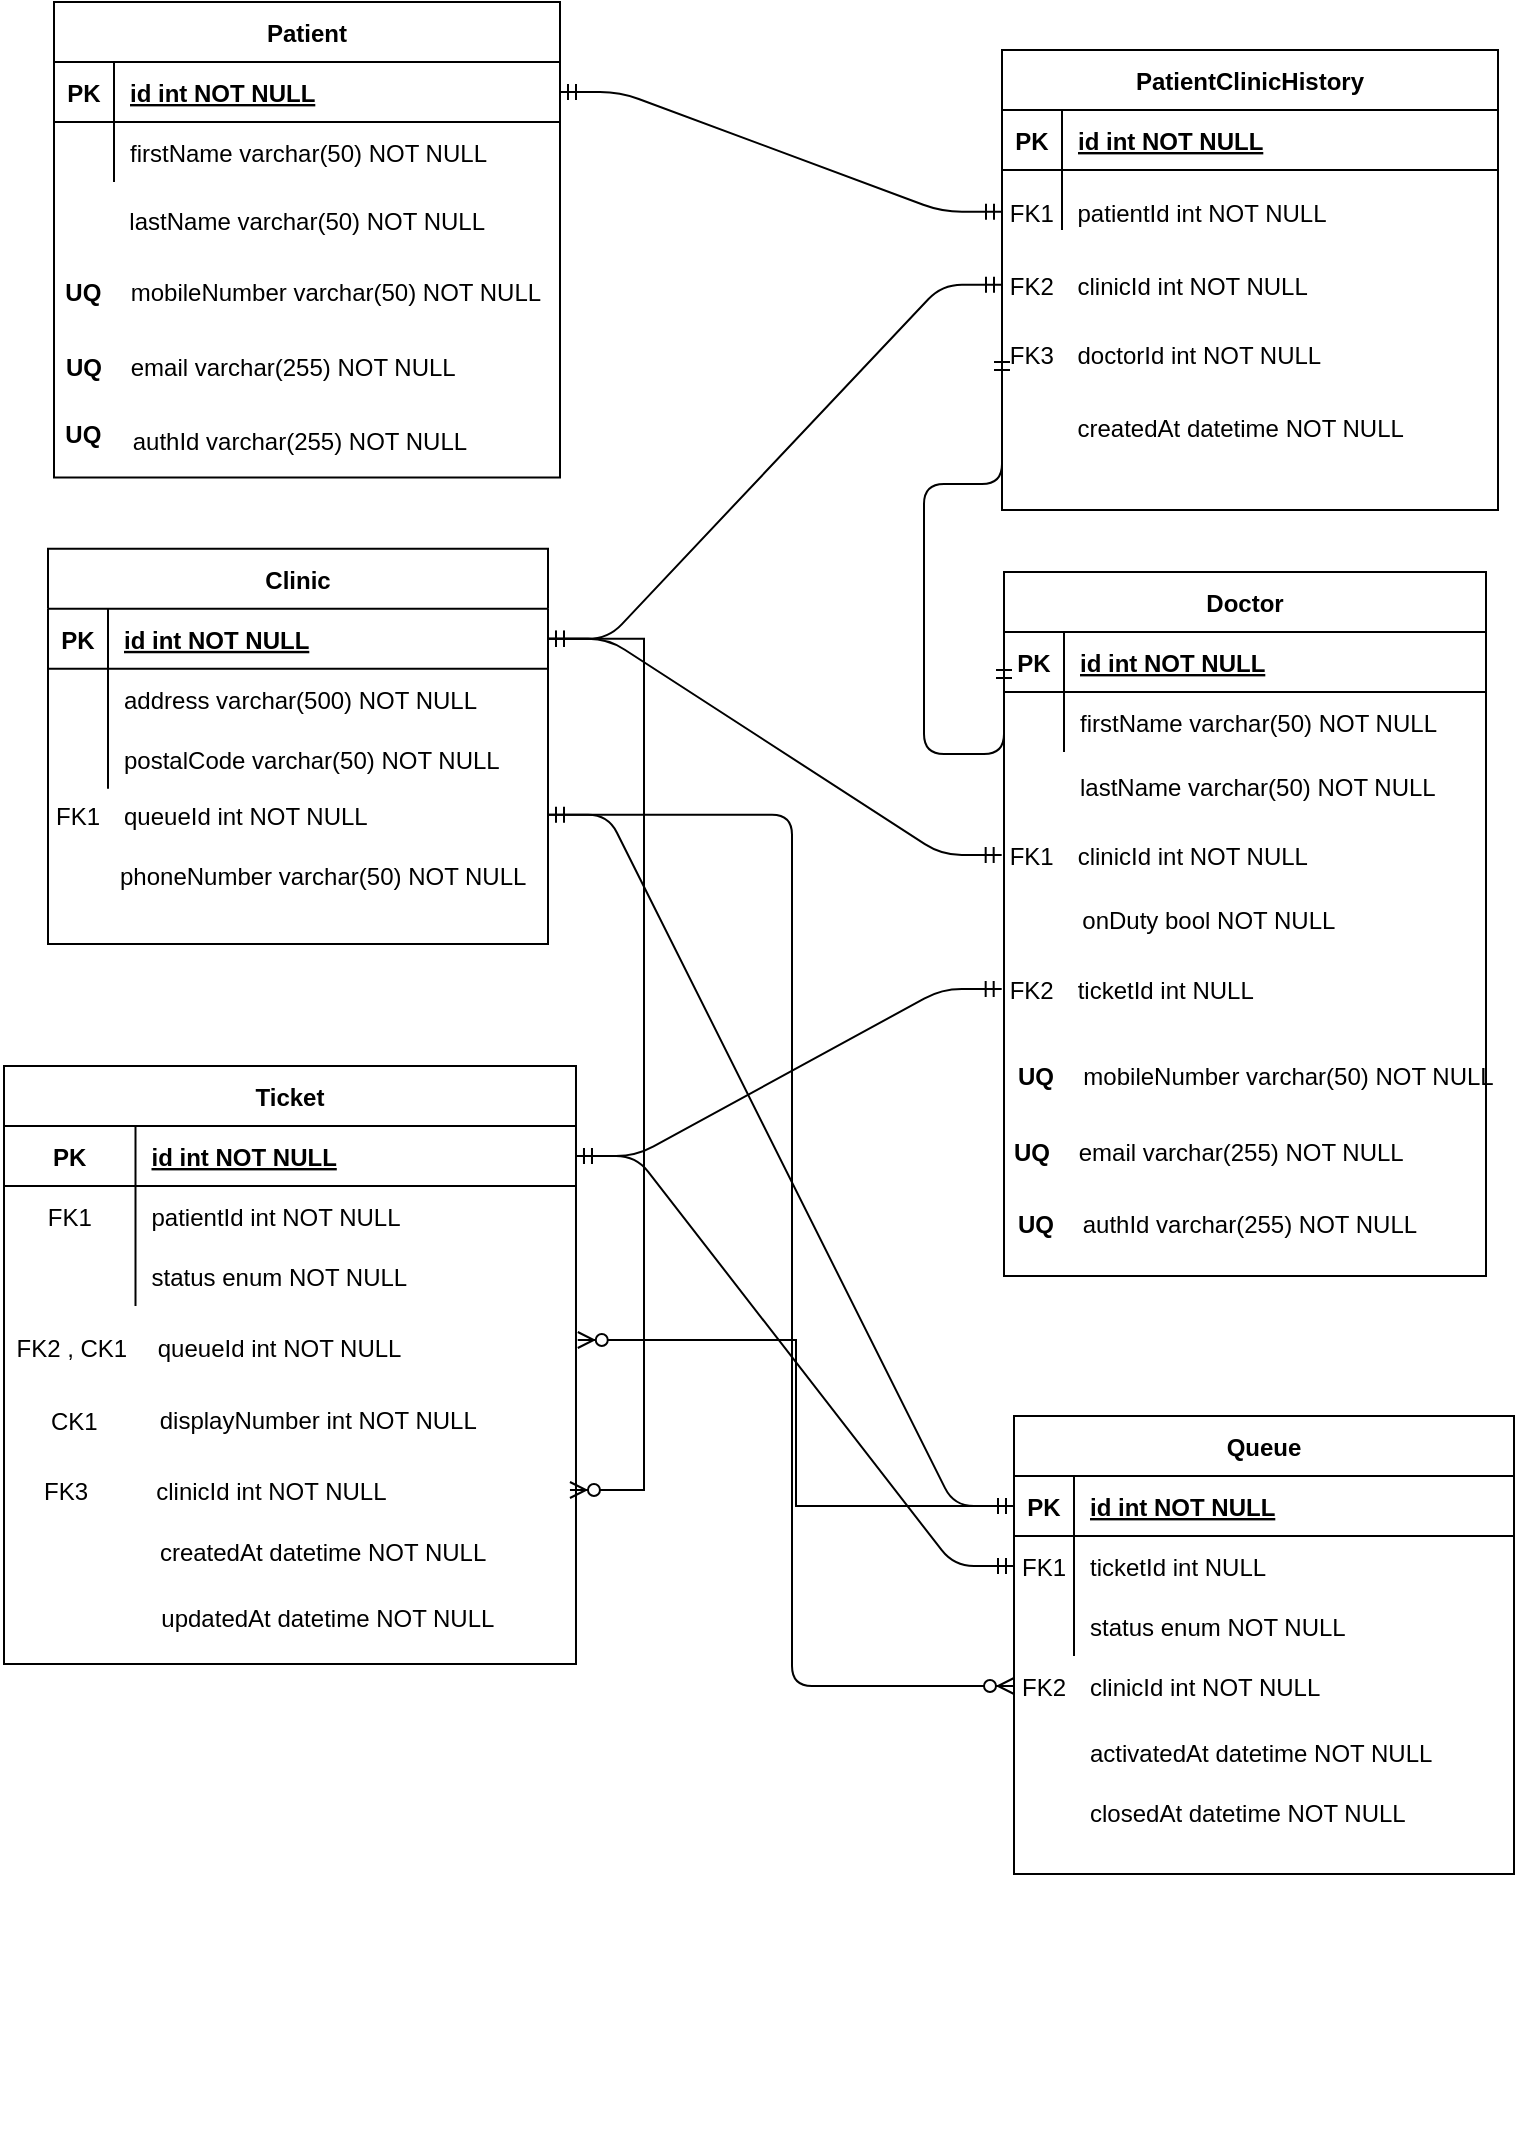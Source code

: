 <mxfile version="14.5.7" type="device"><diagram id="R2lEEEUBdFMjLlhIrx00" name="Page-1"><mxGraphModel dx="1426" dy="746" grid="0" gridSize="10" guides="1" tooltips="1" connect="1" arrows="1" fold="1" page="1" pageScale="1" pageWidth="827" pageHeight="1169" background="none" math="0" shadow="0" extFonts="Permanent Marker^https://fonts.googleapis.com/css?family=Permanent+Marker"><root><mxCell id="0"/><mxCell id="1" parent="0"/><mxCell id="0xc66y111CtI0lc8dVSm-41" value="" style="group" parent="1" vertex="1" connectable="0"><mxGeometry x="515" y="333" width="255.0" height="352" as="geometry"/></mxCell><mxCell id="C-vyLk0tnHw3VtMMgP7b-13" value="Doctor" style="shape=table;startSize=30;container=1;collapsible=1;childLayout=tableLayout;fixedRows=1;rowLines=0;fontStyle=1;align=center;resizeLast=1;" parent="0xc66y111CtI0lc8dVSm-41" vertex="1"><mxGeometry width="241" height="352" as="geometry"/></mxCell><mxCell id="C-vyLk0tnHw3VtMMgP7b-14" value="" style="shape=partialRectangle;collapsible=0;dropTarget=0;pointerEvents=0;fillColor=none;points=[[0,0.5],[1,0.5]];portConstraint=eastwest;top=0;left=0;right=0;bottom=1;" parent="C-vyLk0tnHw3VtMMgP7b-13" vertex="1"><mxGeometry y="30" width="241" height="30" as="geometry"/></mxCell><mxCell id="C-vyLk0tnHw3VtMMgP7b-15" value="PK" style="shape=partialRectangle;overflow=hidden;connectable=0;fillColor=none;top=0;left=0;bottom=0;right=0;fontStyle=1;" parent="C-vyLk0tnHw3VtMMgP7b-14" vertex="1"><mxGeometry width="30" height="30" as="geometry"/></mxCell><mxCell id="C-vyLk0tnHw3VtMMgP7b-16" value="id int NOT NULL " style="shape=partialRectangle;overflow=hidden;connectable=0;fillColor=none;top=0;left=0;bottom=0;right=0;align=left;spacingLeft=6;fontStyle=5;" parent="C-vyLk0tnHw3VtMMgP7b-14" vertex="1"><mxGeometry x="30" width="211" height="30" as="geometry"/></mxCell><mxCell id="C-vyLk0tnHw3VtMMgP7b-17" value="" style="shape=partialRectangle;collapsible=0;dropTarget=0;pointerEvents=0;fillColor=none;points=[[0,0.5],[1,0.5]];portConstraint=eastwest;top=0;left=0;right=0;bottom=0;" parent="C-vyLk0tnHw3VtMMgP7b-13" vertex="1"><mxGeometry y="60" width="241" height="30" as="geometry"/></mxCell><mxCell id="C-vyLk0tnHw3VtMMgP7b-18" value="" style="shape=partialRectangle;overflow=hidden;connectable=0;fillColor=none;top=0;left=0;bottom=0;right=0;" parent="C-vyLk0tnHw3VtMMgP7b-17" vertex="1"><mxGeometry width="30" height="30" as="geometry"/></mxCell><mxCell id="C-vyLk0tnHw3VtMMgP7b-19" value="firstName varchar(50) NOT NULL" style="shape=partialRectangle;overflow=hidden;connectable=0;fillColor=none;top=0;left=0;bottom=0;right=0;align=left;spacingLeft=6;" parent="C-vyLk0tnHw3VtMMgP7b-17" vertex="1"><mxGeometry x="30" width="211" height="30" as="geometry"/></mxCell><mxCell id="0xc66y111CtI0lc8dVSm-70" value="" style="shape=partialRectangle;collapsible=0;dropTarget=0;pointerEvents=0;fillColor=none;points=[[0,0.5],[1,0.5]];portConstraint=eastwest;top=0;left=0;right=0;bottom=0;" parent="0xc66y111CtI0lc8dVSm-41" vertex="1"><mxGeometry y="188.096" width="250.0" height="50.837" as="geometry"/></mxCell><mxCell id="0xc66y111CtI0lc8dVSm-71" value="" style="shape=partialRectangle;overflow=hidden;connectable=0;fillColor=none;top=0;left=0;bottom=0;right=0;" parent="0xc66y111CtI0lc8dVSm-70" vertex="1"><mxGeometry width="30.0" height="50.837" as="geometry"/></mxCell><mxCell id="0xc66y111CtI0lc8dVSm-72" value="onDuty bool NOT NULL" style="shape=partialRectangle;overflow=hidden;connectable=0;fillColor=none;top=0;left=0;bottom=0;right=0;align=left;spacingLeft=6;" parent="0xc66y111CtI0lc8dVSm-41" vertex="1"><mxGeometry x="31.16" y="156.0" width="220.0" height="35.036" as="geometry"/></mxCell><mxCell id="m4LKJINnu7kDZ9UjBadk-30" value="lastName varchar(50) NOT NULL" style="shape=partialRectangle;overflow=hidden;connectable=0;fillColor=none;top=0;left=0;bottom=0;right=0;align=left;spacingLeft=6;" vertex="1" parent="0xc66y111CtI0lc8dVSm-41"><mxGeometry x="30" y="92" width="220" height="30" as="geometry"/></mxCell><mxCell id="m4LKJINnu7kDZ9UjBadk-38" value="" style="group" vertex="1" connectable="0" parent="0xc66y111CtI0lc8dVSm-41"><mxGeometry x="-1.0" y="268.996" width="252.0" height="41.474" as="geometry"/></mxCell><mxCell id="m4LKJINnu7kDZ9UjBadk-35" value="UQ" style="shape=partialRectangle;overflow=hidden;connectable=0;fillColor=none;top=0;left=0;bottom=0;right=0;fontStyle=1;" vertex="1" parent="m4LKJINnu7kDZ9UjBadk-38"><mxGeometry y="4.086" width="30.0" height="33.312" as="geometry"/></mxCell><mxCell id="m4LKJINnu7kDZ9UjBadk-32" value="email varchar(255) NOT NULL" style="shape=partialRectangle;overflow=hidden;connectable=0;fillColor=none;top=0;left=0;bottom=0;right=0;align=left;spacingLeft=6;" vertex="1" parent="m4LKJINnu7kDZ9UjBadk-38"><mxGeometry x="30.36" width="221.64" height="41.474" as="geometry"/></mxCell><mxCell id="0xc66y111CtI0lc8dVSm-27" value="" style="shape=partialRectangle;collapsible=0;dropTarget=0;pointerEvents=0;fillColor=none;points=[[0,0.5],[1,0.5]];portConstraint=eastwest;top=0;left=0;right=0;bottom=0;" parent="0xc66y111CtI0lc8dVSm-41" vertex="1"><mxGeometry x="-1.16" y="124" width="250" height="35" as="geometry"/></mxCell><mxCell id="0xc66y111CtI0lc8dVSm-28" value="FK1" style="shape=partialRectangle;overflow=hidden;connectable=0;fillColor=none;top=0;left=0;bottom=0;right=0;" parent="0xc66y111CtI0lc8dVSm-27" vertex="1"><mxGeometry width="30" height="35" as="geometry"/></mxCell><mxCell id="0xc66y111CtI0lc8dVSm-29" value="clinicId int NOT NULL" style="shape=partialRectangle;overflow=hidden;connectable=0;fillColor=none;top=0;left=0;bottom=0;right=0;align=left;spacingLeft=6;" parent="0xc66y111CtI0lc8dVSm-27" vertex="1"><mxGeometry x="30" width="220" height="35" as="geometry"/></mxCell><mxCell id="0xc66y111CtI0lc8dVSm-80" value="" style="shape=partialRectangle;collapsible=0;dropTarget=0;pointerEvents=0;fillColor=none;points=[[0,0.5],[1,0.5]];portConstraint=eastwest;top=0;left=0;right=0;bottom=0;" parent="0xc66y111CtI0lc8dVSm-41" vertex="1"><mxGeometry x="-1.16" y="191.04" width="250" height="34.96" as="geometry"/></mxCell><mxCell id="0xc66y111CtI0lc8dVSm-81" value="FK2" style="shape=partialRectangle;overflow=hidden;connectable=0;fillColor=none;top=0;left=0;bottom=0;right=0;" parent="0xc66y111CtI0lc8dVSm-80" vertex="1"><mxGeometry width="30" height="34.96" as="geometry"/></mxCell><mxCell id="0xc66y111CtI0lc8dVSm-82" value="ticketId int NULL" style="shape=partialRectangle;overflow=hidden;connectable=0;fillColor=none;top=0;left=0;bottom=0;right=0;align=left;spacingLeft=6;" parent="0xc66y111CtI0lc8dVSm-80" vertex="1"><mxGeometry x="30" width="220" height="34.96" as="geometry"/></mxCell><mxCell id="m4LKJINnu7kDZ9UjBadk-37" value="" style="group" vertex="1" connectable="0" parent="0xc66y111CtI0lc8dVSm-41"><mxGeometry x="1.0" y="231.003" width="252.32" height="41.474" as="geometry"/></mxCell><mxCell id="m4LKJINnu7kDZ9UjBadk-34" value="UQ" style="shape=partialRectangle;overflow=hidden;connectable=0;fillColor=none;top=0;left=0;bottom=0;right=0;fontStyle=1;" vertex="1" parent="m4LKJINnu7kDZ9UjBadk-37"><mxGeometry y="4.086" width="30.0" height="33.312" as="geometry"/></mxCell><mxCell id="m4LKJINnu7kDZ9UjBadk-31" value="mobileNumber varchar(50) NOT NULL" style="shape=partialRectangle;overflow=hidden;connectable=0;fillColor=none;top=0;left=0;bottom=0;right=0;align=left;spacingLeft=6;" vertex="1" parent="m4LKJINnu7kDZ9UjBadk-37"><mxGeometry x="30.68" width="221.64" height="41.474" as="geometry"/></mxCell><mxCell id="m4LKJINnu7kDZ9UjBadk-40" value="" style="group" vertex="1" connectable="0" parent="0xc66y111CtI0lc8dVSm-41"><mxGeometry x="1.0" y="304.996" width="252.0" height="41.474" as="geometry"/></mxCell><mxCell id="m4LKJINnu7kDZ9UjBadk-41" value="UQ" style="shape=partialRectangle;overflow=hidden;connectable=0;fillColor=none;top=0;left=0;bottom=0;right=0;fontStyle=1;" vertex="1" parent="m4LKJINnu7kDZ9UjBadk-40"><mxGeometry y="4.086" width="30.0" height="33.312" as="geometry"/></mxCell><mxCell id="m4LKJINnu7kDZ9UjBadk-42" value="authId varchar(255) NOT NULL" style="shape=partialRectangle;overflow=hidden;connectable=0;fillColor=none;top=0;left=0;bottom=0;right=0;align=left;spacingLeft=6;" vertex="1" parent="m4LKJINnu7kDZ9UjBadk-40"><mxGeometry x="30.36" width="221.64" height="41.474" as="geometry"/></mxCell><mxCell id="0xc66y111CtI0lc8dVSm-45" value="" style="group" parent="1" vertex="1" connectable="0"><mxGeometry x="36" y="348" width="251" height="171" as="geometry"/></mxCell><mxCell id="0tW-uHrBSoUEflWpBn4L-4" value="" style="group" parent="0xc66y111CtI0lc8dVSm-45" vertex="1" connectable="0"><mxGeometry x="-1" y="-26.563" width="252" height="197.563" as="geometry"/></mxCell><mxCell id="C-vyLk0tnHw3VtMMgP7b-2" value="Clinic" style="shape=table;startSize=30;container=1;collapsible=1;childLayout=tableLayout;fixedRows=1;rowLines=0;fontStyle=1;align=center;resizeLast=1;" parent="0tW-uHrBSoUEflWpBn4L-4" vertex="1"><mxGeometry x="2" width="250" height="197.563" as="geometry"/></mxCell><mxCell id="C-vyLk0tnHw3VtMMgP7b-3" value="" style="shape=partialRectangle;collapsible=0;dropTarget=0;pointerEvents=0;fillColor=none;points=[[0,0.5],[1,0.5]];portConstraint=eastwest;top=0;left=0;right=0;bottom=1;" parent="C-vyLk0tnHw3VtMMgP7b-2" vertex="1"><mxGeometry y="30" width="250" height="30" as="geometry"/></mxCell><mxCell id="C-vyLk0tnHw3VtMMgP7b-4" value="PK" style="shape=partialRectangle;overflow=hidden;connectable=0;fillColor=none;top=0;left=0;bottom=0;right=0;fontStyle=1;" parent="C-vyLk0tnHw3VtMMgP7b-3" vertex="1"><mxGeometry width="30" height="30" as="geometry"/></mxCell><mxCell id="C-vyLk0tnHw3VtMMgP7b-5" value="id int NOT NULL " style="shape=partialRectangle;overflow=hidden;connectable=0;fillColor=none;top=0;left=0;bottom=0;right=0;align=left;spacingLeft=6;fontStyle=5;" parent="C-vyLk0tnHw3VtMMgP7b-3" vertex="1"><mxGeometry x="30" width="220" height="30" as="geometry"/></mxCell><mxCell id="C-vyLk0tnHw3VtMMgP7b-6" value="" style="shape=partialRectangle;collapsible=0;dropTarget=0;pointerEvents=0;fillColor=none;points=[[0,0.5],[1,0.5]];portConstraint=eastwest;top=0;left=0;right=0;bottom=0;" parent="C-vyLk0tnHw3VtMMgP7b-2" vertex="1"><mxGeometry y="60" width="250" height="30" as="geometry"/></mxCell><mxCell id="C-vyLk0tnHw3VtMMgP7b-7" value="" style="shape=partialRectangle;overflow=hidden;connectable=0;fillColor=none;top=0;left=0;bottom=0;right=0;" parent="C-vyLk0tnHw3VtMMgP7b-6" vertex="1"><mxGeometry width="30" height="30" as="geometry"/></mxCell><mxCell id="C-vyLk0tnHw3VtMMgP7b-8" value="address varchar(500) NOT NULL" style="shape=partialRectangle;overflow=hidden;connectable=0;fillColor=none;top=0;left=0;bottom=0;right=0;align=left;spacingLeft=6;" parent="C-vyLk0tnHw3VtMMgP7b-6" vertex="1"><mxGeometry x="30" width="220" height="30" as="geometry"/></mxCell><mxCell id="C-vyLk0tnHw3VtMMgP7b-9" value="" style="shape=partialRectangle;collapsible=0;dropTarget=0;pointerEvents=0;fillColor=none;points=[[0,0.5],[1,0.5]];portConstraint=eastwest;top=0;left=0;right=0;bottom=0;" parent="C-vyLk0tnHw3VtMMgP7b-2" vertex="1"><mxGeometry y="90" width="250" height="30" as="geometry"/></mxCell><mxCell id="C-vyLk0tnHw3VtMMgP7b-10" value="" style="shape=partialRectangle;overflow=hidden;connectable=0;fillColor=none;top=0;left=0;bottom=0;right=0;" parent="C-vyLk0tnHw3VtMMgP7b-9" vertex="1"><mxGeometry width="30" height="30" as="geometry"/></mxCell><mxCell id="C-vyLk0tnHw3VtMMgP7b-11" value="postalCode varchar(50) NOT NULL" style="shape=partialRectangle;overflow=hidden;connectable=0;fillColor=none;top=0;left=0;bottom=0;right=0;align=left;spacingLeft=6;" parent="C-vyLk0tnHw3VtMMgP7b-9" vertex="1"><mxGeometry x="30" width="220" height="30" as="geometry"/></mxCell><mxCell id="0tW-uHrBSoUEflWpBn4L-1" value="" style="shape=partialRectangle;collapsible=0;dropTarget=0;pointerEvents=0;fillColor=none;points=[[0,0.5],[1,0.5]];portConstraint=eastwest;top=0;left=0;right=0;bottom=0;" parent="0tW-uHrBSoUEflWpBn4L-4" vertex="1"><mxGeometry y="148.563" width="250" height="29.341" as="geometry"/></mxCell><mxCell id="0tW-uHrBSoUEflWpBn4L-2" value="" style="shape=partialRectangle;overflow=hidden;connectable=0;fillColor=none;top=0;left=0;bottom=0;right=0;" parent="0tW-uHrBSoUEflWpBn4L-1" vertex="1"><mxGeometry width="30" height="29.341" as="geometry"/></mxCell><mxCell id="0tW-uHrBSoUEflWpBn4L-3" value="phoneNumber varchar(50) NOT NULL" style="shape=partialRectangle;overflow=hidden;connectable=0;fillColor=none;top=0;left=0;bottom=0;right=0;align=left;spacingLeft=6;" parent="0tW-uHrBSoUEflWpBn4L-1" vertex="1"><mxGeometry x="30" width="220" height="29.341" as="geometry"/></mxCell><mxCell id="0xc66y111CtI0lc8dVSm-46" value="" style="shape=partialRectangle;collapsible=0;dropTarget=0;pointerEvents=0;fillColor=none;points=[[0,0.5],[1,0.5]];portConstraint=eastwest;top=0;left=0;right=0;bottom=0;" parent="0tW-uHrBSoUEflWpBn4L-4" vertex="1"><mxGeometry x="2" y="117.37" width="250" height="31.194" as="geometry"/></mxCell><mxCell id="0xc66y111CtI0lc8dVSm-47" value="FK1" style="shape=partialRectangle;overflow=hidden;connectable=0;fillColor=none;top=0;left=0;bottom=0;right=0;" parent="0xc66y111CtI0lc8dVSm-46" vertex="1"><mxGeometry width="30" height="31.194" as="geometry"/></mxCell><mxCell id="0xc66y111CtI0lc8dVSm-48" value="queueId int NOT NULL" style="shape=partialRectangle;overflow=hidden;connectable=0;fillColor=none;top=0;left=0;bottom=0;right=0;align=left;spacingLeft=6;" parent="0xc66y111CtI0lc8dVSm-46" vertex="1"><mxGeometry x="30" width="220" height="31.194" as="geometry"/></mxCell><mxCell id="0xc66y111CtI0lc8dVSm-55" value="" style="group" parent="1" vertex="1" connectable="0"><mxGeometry x="514" y="72" width="248" height="230.0" as="geometry"/></mxCell><mxCell id="m4LKJINnu7kDZ9UjBadk-14" value="" style="group" vertex="1" connectable="0" parent="0xc66y111CtI0lc8dVSm-55"><mxGeometry width="248" height="230.0" as="geometry"/></mxCell><mxCell id="0xc66y111CtI0lc8dVSm-31" value="PatientClinicHistory" style="shape=table;startSize=30;container=1;collapsible=1;childLayout=tableLayout;fixedRows=1;rowLines=0;fontStyle=1;align=center;resizeLast=1;" parent="m4LKJINnu7kDZ9UjBadk-14" vertex="1"><mxGeometry width="248" height="230.0" as="geometry"/></mxCell><mxCell id="0xc66y111CtI0lc8dVSm-32" value="" style="shape=partialRectangle;collapsible=0;dropTarget=0;pointerEvents=0;fillColor=none;points=[[0,0.5],[1,0.5]];portConstraint=eastwest;top=0;left=0;right=0;bottom=1;" parent="0xc66y111CtI0lc8dVSm-31" vertex="1"><mxGeometry y="30" width="248" height="30" as="geometry"/></mxCell><mxCell id="0xc66y111CtI0lc8dVSm-33" value="PK" style="shape=partialRectangle;overflow=hidden;connectable=0;fillColor=none;top=0;left=0;bottom=0;right=0;fontStyle=1;" parent="0xc66y111CtI0lc8dVSm-32" vertex="1"><mxGeometry width="30" height="30" as="geometry"/></mxCell><mxCell id="0xc66y111CtI0lc8dVSm-34" value="id int NOT NULL " style="shape=partialRectangle;overflow=hidden;connectable=0;fillColor=none;top=0;left=0;bottom=0;right=0;align=left;spacingLeft=6;fontStyle=5;" parent="0xc66y111CtI0lc8dVSm-32" vertex="1"><mxGeometry x="30" width="218" height="30" as="geometry"/></mxCell><mxCell id="0xc66y111CtI0lc8dVSm-35" value="" style="shape=partialRectangle;collapsible=0;dropTarget=0;pointerEvents=0;fillColor=none;points=[[0,0.5],[1,0.5]];portConstraint=eastwest;top=0;left=0;right=0;bottom=0;" parent="0xc66y111CtI0lc8dVSm-31" vertex="1"><mxGeometry y="60" width="248" height="30" as="geometry"/></mxCell><mxCell id="0xc66y111CtI0lc8dVSm-36" value="" style="shape=partialRectangle;overflow=hidden;connectable=0;fillColor=none;top=0;left=0;bottom=0;right=0;" parent="0xc66y111CtI0lc8dVSm-35" vertex="1"><mxGeometry width="30" height="30" as="geometry"/></mxCell><mxCell id="0xc66y111CtI0lc8dVSm-37" value="" style="shape=partialRectangle;overflow=hidden;connectable=0;fillColor=none;top=0;left=0;bottom=0;right=0;align=left;spacingLeft=6;" parent="0xc66y111CtI0lc8dVSm-35" vertex="1"><mxGeometry x="30" width="218" height="30" as="geometry"/></mxCell><mxCell id="0xc66y111CtI0lc8dVSm-49" value="" style="shape=partialRectangle;collapsible=0;dropTarget=0;pointerEvents=0;fillColor=none;points=[[0,0.5],[1,0.5]];portConstraint=eastwest;top=0;left=0;right=0;bottom=0;" parent="m4LKJINnu7kDZ9UjBadk-14" vertex="1"><mxGeometry y="60.995" width="248" height="39.719" as="geometry"/></mxCell><mxCell id="0xc66y111CtI0lc8dVSm-50" value="FK1" style="shape=partialRectangle;overflow=hidden;connectable=0;fillColor=none;top=0;left=0;bottom=0;right=0;" parent="0xc66y111CtI0lc8dVSm-49" vertex="1"><mxGeometry width="29.76" height="39.719" as="geometry"/></mxCell><mxCell id="0xc66y111CtI0lc8dVSm-51" value="patientId int NOT NULL" style="shape=partialRectangle;overflow=hidden;connectable=0;fillColor=none;top=0;left=0;bottom=0;right=0;align=left;spacingLeft=6;" parent="0xc66y111CtI0lc8dVSm-49" vertex="1"><mxGeometry x="29.76" width="218.24" height="39.719" as="geometry"/></mxCell><mxCell id="0xc66y111CtI0lc8dVSm-52" value="" style="shape=partialRectangle;collapsible=0;dropTarget=0;pointerEvents=0;fillColor=none;points=[[0,0.5],[1,0.5]];portConstraint=eastwest;top=0;left=0;right=0;bottom=0;" parent="m4LKJINnu7kDZ9UjBadk-14" vertex="1"><mxGeometry y="100.714" width="248" height="33.253" as="geometry"/></mxCell><mxCell id="0xc66y111CtI0lc8dVSm-53" value="FK2" style="shape=partialRectangle;overflow=hidden;connectable=0;fillColor=none;top=0;left=0;bottom=0;right=0;" parent="0xc66y111CtI0lc8dVSm-52" vertex="1"><mxGeometry width="29.76" height="33.253" as="geometry"/></mxCell><mxCell id="0xc66y111CtI0lc8dVSm-54" value="clinicId int NOT NULL" style="shape=partialRectangle;overflow=hidden;connectable=0;fillColor=none;top=0;left=0;bottom=0;right=0;align=left;spacingLeft=6;" parent="0xc66y111CtI0lc8dVSm-52" vertex="1"><mxGeometry x="29.76" width="218.24" height="33.253" as="geometry"/></mxCell><mxCell id="0xc66y111CtI0lc8dVSm-85" value="" style="shape=partialRectangle;collapsible=0;dropTarget=0;pointerEvents=0;fillColor=none;points=[[0,0.5],[1,0.5]];portConstraint=eastwest;top=0;left=0;right=0;bottom=0;" parent="m4LKJINnu7kDZ9UjBadk-14" vertex="1"><mxGeometry y="133.967" width="248" height="36.024" as="geometry"/></mxCell><mxCell id="0xc66y111CtI0lc8dVSm-86" value="FK3" style="shape=partialRectangle;overflow=hidden;connectable=0;fillColor=none;top=0;left=0;bottom=0;right=0;" parent="0xc66y111CtI0lc8dVSm-85" vertex="1"><mxGeometry width="29.76" height="36.024" as="geometry"/></mxCell><mxCell id="0xc66y111CtI0lc8dVSm-87" value="doctorId int NOT NULL" style="shape=partialRectangle;overflow=hidden;connectable=0;fillColor=none;top=0;left=0;bottom=0;right=0;align=left;spacingLeft=6;" parent="0xc66y111CtI0lc8dVSm-85" vertex="1"><mxGeometry x="29.76" width="218.24" height="36.024" as="geometry"/></mxCell><mxCell id="m4LKJINnu7kDZ9UjBadk-11" value="" style="shape=partialRectangle;collapsible=0;dropTarget=0;pointerEvents=0;fillColor=none;points=[[0,0.5],[1,0.5]];portConstraint=eastwest;top=0;left=0;right=0;bottom=0;" vertex="1" parent="m4LKJINnu7kDZ9UjBadk-14"><mxGeometry y="173.001" width="248" height="31.406" as="geometry"/></mxCell><mxCell id="m4LKJINnu7kDZ9UjBadk-12" value="" style="shape=partialRectangle;overflow=hidden;connectable=0;fillColor=none;top=0;left=0;bottom=0;right=0;" vertex="1" parent="m4LKJINnu7kDZ9UjBadk-11"><mxGeometry width="29.76" height="31.406" as="geometry"/></mxCell><mxCell id="m4LKJINnu7kDZ9UjBadk-13" value="createdAt datetime NOT NULL" style="shape=partialRectangle;overflow=hidden;connectable=0;fillColor=none;top=0;left=0;bottom=0;right=0;align=left;spacingLeft=6;" vertex="1" parent="m4LKJINnu7kDZ9UjBadk-11"><mxGeometry x="29.76" width="218.24" height="31.406" as="geometry"/></mxCell><mxCell id="0xc66y111CtI0lc8dVSm-56" value="" style="group" parent="1" vertex="1" connectable="0"><mxGeometry x="520" y="755" width="251.66" height="229" as="geometry"/></mxCell><mxCell id="0xc66y111CtI0lc8dVSm-57" value="Queue" style="shape=table;startSize=30;container=1;collapsible=1;childLayout=tableLayout;fixedRows=1;rowLines=0;fontStyle=1;align=center;resizeLast=1;" parent="0xc66y111CtI0lc8dVSm-56" vertex="1"><mxGeometry width="250" height="229" as="geometry"/></mxCell><mxCell id="0xc66y111CtI0lc8dVSm-58" value="" style="shape=partialRectangle;collapsible=0;dropTarget=0;pointerEvents=0;fillColor=none;points=[[0,0.5],[1,0.5]];portConstraint=eastwest;top=0;left=0;right=0;bottom=1;" parent="0xc66y111CtI0lc8dVSm-57" vertex="1"><mxGeometry y="30" width="250" height="30" as="geometry"/></mxCell><mxCell id="0xc66y111CtI0lc8dVSm-59" value="PK" style="shape=partialRectangle;overflow=hidden;connectable=0;fillColor=none;top=0;left=0;bottom=0;right=0;fontStyle=1;" parent="0xc66y111CtI0lc8dVSm-58" vertex="1"><mxGeometry width="30" height="30" as="geometry"/></mxCell><mxCell id="0xc66y111CtI0lc8dVSm-60" value="id int NOT NULL " style="shape=partialRectangle;overflow=hidden;connectable=0;fillColor=none;top=0;left=0;bottom=0;right=0;align=left;spacingLeft=6;fontStyle=5;" parent="0xc66y111CtI0lc8dVSm-58" vertex="1"><mxGeometry x="30" width="220" height="30" as="geometry"/></mxCell><mxCell id="0xc66y111CtI0lc8dVSm-61" value="" style="shape=partialRectangle;collapsible=0;dropTarget=0;pointerEvents=0;fillColor=none;points=[[0,0.5],[1,0.5]];portConstraint=eastwest;top=0;left=0;right=0;bottom=0;" parent="0xc66y111CtI0lc8dVSm-57" vertex="1"><mxGeometry y="60" width="250" height="30" as="geometry"/></mxCell><mxCell id="0xc66y111CtI0lc8dVSm-62" value="FK1" style="shape=partialRectangle;overflow=hidden;connectable=0;fillColor=none;top=0;left=0;bottom=0;right=0;" parent="0xc66y111CtI0lc8dVSm-61" vertex="1"><mxGeometry width="30" height="30" as="geometry"/></mxCell><mxCell id="0xc66y111CtI0lc8dVSm-63" value="ticketId int NULL" style="shape=partialRectangle;overflow=hidden;connectable=0;fillColor=none;top=0;left=0;bottom=0;right=0;align=left;spacingLeft=6;" parent="0xc66y111CtI0lc8dVSm-61" vertex="1"><mxGeometry x="30" width="220" height="30" as="geometry"/></mxCell><mxCell id="0xc66y111CtI0lc8dVSm-64" value="" style="shape=partialRectangle;collapsible=0;dropTarget=0;pointerEvents=0;fillColor=none;points=[[0,0.5],[1,0.5]];portConstraint=eastwest;top=0;left=0;right=0;bottom=0;" parent="0xc66y111CtI0lc8dVSm-57" vertex="1"><mxGeometry y="90" width="250" height="30" as="geometry"/></mxCell><mxCell id="0xc66y111CtI0lc8dVSm-65" value="" style="shape=partialRectangle;overflow=hidden;connectable=0;fillColor=none;top=0;left=0;bottom=0;right=0;" parent="0xc66y111CtI0lc8dVSm-64" vertex="1"><mxGeometry width="30" height="30" as="geometry"/></mxCell><mxCell id="0xc66y111CtI0lc8dVSm-66" value="status enum NOT NULL" style="shape=partialRectangle;overflow=hidden;connectable=0;fillColor=none;top=0;left=0;bottom=0;right=0;align=left;spacingLeft=6;" parent="0xc66y111CtI0lc8dVSm-64" vertex="1"><mxGeometry x="30" width="220" height="30" as="geometry"/></mxCell><mxCell id="0xc66y111CtI0lc8dVSm-67" value="" style="shape=partialRectangle;collapsible=0;dropTarget=0;pointerEvents=0;fillColor=none;points=[[0,0.5],[1,0.5]];portConstraint=eastwest;top=0;left=0;right=0;bottom=0;" parent="0xc66y111CtI0lc8dVSm-56" vertex="1"><mxGeometry y="120" width="250" height="30" as="geometry"/></mxCell><mxCell id="0xc66y111CtI0lc8dVSm-68" value="FK2" style="shape=partialRectangle;overflow=hidden;connectable=0;fillColor=none;top=0;left=0;bottom=0;right=0;" parent="0xc66y111CtI0lc8dVSm-67" vertex="1"><mxGeometry width="30" height="30" as="geometry"/></mxCell><mxCell id="0xc66y111CtI0lc8dVSm-69" value="clinicId int NOT NULL" style="shape=partialRectangle;overflow=hidden;connectable=0;fillColor=none;top=0;left=0;bottom=0;right=0;align=left;spacingLeft=6;" parent="0xc66y111CtI0lc8dVSm-67" vertex="1"><mxGeometry x="30" width="220" height="30" as="geometry"/></mxCell><mxCell id="0tW-uHrBSoUEflWpBn4L-9" value="" style="shape=partialRectangle;collapsible=0;dropTarget=0;pointerEvents=0;fillColor=none;points=[[0,0.5],[1,0.5]];portConstraint=eastwest;top=0;left=0;right=0;bottom=0;" parent="0xc66y111CtI0lc8dVSm-56" vertex="1"><mxGeometry y="153" width="250" height="30" as="geometry"/></mxCell><mxCell id="0tW-uHrBSoUEflWpBn4L-10" value="" style="shape=partialRectangle;overflow=hidden;connectable=0;fillColor=none;top=0;left=0;bottom=0;right=0;" parent="0tW-uHrBSoUEflWpBn4L-9" vertex="1"><mxGeometry width="30" height="30" as="geometry"/></mxCell><mxCell id="0tW-uHrBSoUEflWpBn4L-11" value="activatedAt datetime NOT NULL" style="shape=partialRectangle;overflow=hidden;connectable=0;fillColor=none;top=0;left=0;bottom=0;right=0;align=left;spacingLeft=6;" parent="0tW-uHrBSoUEflWpBn4L-9" vertex="1"><mxGeometry x="30" width="220" height="30" as="geometry"/></mxCell><mxCell id="0tW-uHrBSoUEflWpBn4L-12" value="" style="shape=partialRectangle;collapsible=0;dropTarget=0;pointerEvents=0;fillColor=none;points=[[0,0.5],[1,0.5]];portConstraint=eastwest;top=0;left=0;right=0;bottom=0;" parent="0xc66y111CtI0lc8dVSm-56" vertex="1"><mxGeometry y="183" width="250" height="30" as="geometry"/></mxCell><mxCell id="0tW-uHrBSoUEflWpBn4L-13" value="" style="shape=partialRectangle;overflow=hidden;connectable=0;fillColor=none;top=0;left=0;bottom=0;right=0;" parent="0tW-uHrBSoUEflWpBn4L-12" vertex="1"><mxGeometry width="30" height="30" as="geometry"/></mxCell><mxCell id="0tW-uHrBSoUEflWpBn4L-14" value="closedAt datetime NOT NULL" style="shape=partialRectangle;overflow=hidden;connectable=0;fillColor=none;top=0;left=0;bottom=0;right=0;align=left;spacingLeft=6;" parent="0tW-uHrBSoUEflWpBn4L-12" vertex="1"><mxGeometry x="30" width="220" height="30" as="geometry"/></mxCell><mxCell id="0xc66y111CtI0lc8dVSm-76" value="" style="group" parent="1" vertex="1" connectable="0"><mxGeometry x="15" y="580" width="410" height="537.78" as="geometry"/></mxCell><mxCell id="0xc66y111CtI0lc8dVSm-8" value="Ticket" style="shape=table;startSize=30;container=1;collapsible=1;childLayout=tableLayout;fixedRows=1;rowLines=0;fontStyle=1;align=center;resizeLast=1;" parent="0xc66y111CtI0lc8dVSm-76" vertex="1"><mxGeometry width="285.997" height="299" as="geometry"/></mxCell><mxCell id="0xc66y111CtI0lc8dVSm-9" value="" style="shape=partialRectangle;collapsible=0;dropTarget=0;pointerEvents=0;fillColor=none;points=[[0,0.5],[1,0.5]];portConstraint=eastwest;top=0;left=0;right=0;bottom=1;" parent="0xc66y111CtI0lc8dVSm-8" vertex="1"><mxGeometry y="30" width="285.997" height="30" as="geometry"/></mxCell><mxCell id="0xc66y111CtI0lc8dVSm-10" value="PK" style="shape=partialRectangle;overflow=hidden;connectable=0;fillColor=none;top=0;left=0;bottom=0;right=0;fontStyle=1;" parent="0xc66y111CtI0lc8dVSm-9" vertex="1"><mxGeometry width="65.75" height="30" as="geometry"/></mxCell><mxCell id="0xc66y111CtI0lc8dVSm-11" value="id int NOT NULL " style="shape=partialRectangle;overflow=hidden;connectable=0;fillColor=none;top=0;left=0;bottom=0;right=0;align=left;spacingLeft=6;fontStyle=5;" parent="0xc66y111CtI0lc8dVSm-9" vertex="1"><mxGeometry x="65.75" width="220.247" height="30" as="geometry"/></mxCell><mxCell id="0xc66y111CtI0lc8dVSm-12" value="" style="shape=partialRectangle;collapsible=0;dropTarget=0;pointerEvents=0;fillColor=none;points=[[0,0.5],[1,0.5]];portConstraint=eastwest;top=0;left=0;right=0;bottom=0;" parent="0xc66y111CtI0lc8dVSm-8" vertex="1"><mxGeometry y="60" width="285.997" height="30" as="geometry"/></mxCell><mxCell id="0xc66y111CtI0lc8dVSm-13" value="FK1" style="shape=partialRectangle;overflow=hidden;connectable=0;fillColor=none;top=0;left=0;bottom=0;right=0;" parent="0xc66y111CtI0lc8dVSm-12" vertex="1"><mxGeometry width="65.75" height="30" as="geometry"/></mxCell><mxCell id="0xc66y111CtI0lc8dVSm-14" value="patientId int NOT NULL" style="shape=partialRectangle;overflow=hidden;connectable=0;fillColor=none;top=0;left=0;bottom=0;right=0;align=left;spacingLeft=6;" parent="0xc66y111CtI0lc8dVSm-12" vertex="1"><mxGeometry x="65.75" width="220.247" height="30" as="geometry"/></mxCell><mxCell id="0xc66y111CtI0lc8dVSm-15" value="" style="shape=partialRectangle;collapsible=0;dropTarget=0;pointerEvents=0;fillColor=none;points=[[0,0.5],[1,0.5]];portConstraint=eastwest;top=0;left=0;right=0;bottom=0;" parent="0xc66y111CtI0lc8dVSm-8" vertex="1"><mxGeometry y="90" width="285.997" height="30" as="geometry"/></mxCell><mxCell id="0xc66y111CtI0lc8dVSm-16" value="" style="shape=partialRectangle;overflow=hidden;connectable=0;fillColor=none;top=0;left=0;bottom=0;right=0;" parent="0xc66y111CtI0lc8dVSm-15" vertex="1"><mxGeometry width="65.75" height="30" as="geometry"/></mxCell><mxCell id="0xc66y111CtI0lc8dVSm-17" value="status enum NOT NULL" style="shape=partialRectangle;overflow=hidden;connectable=0;fillColor=none;top=0;left=0;bottom=0;right=0;align=left;spacingLeft=6;" parent="0xc66y111CtI0lc8dVSm-15" vertex="1"><mxGeometry x="65.75" width="220.247" height="30" as="geometry"/></mxCell><mxCell id="m4LKJINnu7kDZ9UjBadk-15" value="updatedAt datetime NOT NULL" style="shape=partialRectangle;overflow=hidden;connectable=0;fillColor=none;top=0;left=0;bottom=0;right=0;align=left;spacingLeft=6;" vertex="1" parent="0xc66y111CtI0lc8dVSm-76"><mxGeometry x="70.672" y="259" width="216.213" height="32.54" as="geometry"/></mxCell><mxCell id="0xc66y111CtI0lc8dVSm-24" value="" style="shape=partialRectangle;collapsible=0;dropTarget=0;pointerEvents=0;fillColor=none;points=[[0,0.5],[1,0.5]];portConstraint=eastwest;top=0;left=0;right=0;bottom=0;" parent="0xc66y111CtI0lc8dVSm-76" vertex="1"><mxGeometry x="69.951" y="149.91" width="216.044" height="33.31" as="geometry"/></mxCell><mxCell id="0tW-uHrBSoUEflWpBn4L-8" value="createdAt datetime NOT NULL" style="shape=partialRectangle;overflow=hidden;connectable=0;fillColor=none;top=0;left=0;bottom=0;right=0;align=left;spacingLeft=6;" parent="0xc66y111CtI0lc8dVSm-76" vertex="1"><mxGeometry x="69.951" y="226.46" width="189.717" height="32.54" as="geometry"/></mxCell><mxCell id="0xc66y111CtI0lc8dVSm-21" value="" style="shape=partialRectangle;collapsible=0;dropTarget=0;pointerEvents=0;fillColor=none;points=[[0,0.5],[1,0.5]];portConstraint=eastwest;top=0;left=0;right=0;bottom=0;" parent="0xc66y111CtI0lc8dVSm-76" vertex="1"><mxGeometry x="26.497" y="119" width="260.389" height="36" as="geometry"/></mxCell><mxCell id="m4LKJINnu7kDZ9UjBadk-24" value="" style="group" vertex="1" connectable="0" parent="0xc66y111CtI0lc8dVSm-21"><mxGeometry x="-27.557" y="3.599" width="287.945" height="36" as="geometry"/></mxCell><mxCell id="0xc66y111CtI0lc8dVSm-22" value="FK2 , CK1" style="shape=partialRectangle;overflow=hidden;connectable=0;fillColor=none;top=0;left=0;bottom=0;right=0;" parent="m4LKJINnu7kDZ9UjBadk-24" vertex="1"><mxGeometry width="69.951" height="36" as="geometry"/></mxCell><mxCell id="0xc66y111CtI0lc8dVSm-23" value="queueId int NOT NULL" style="shape=partialRectangle;overflow=hidden;connectable=0;fillColor=none;top=0;left=0;bottom=0;right=0;align=left;spacingLeft=6;" parent="m4LKJINnu7kDZ9UjBadk-24" vertex="1"><mxGeometry x="69.951" width="217.994" height="36" as="geometry"/></mxCell><mxCell id="m4LKJINnu7kDZ9UjBadk-26" value="" style="group" vertex="1" connectable="0" parent="0xc66y111CtI0lc8dVSm-76"><mxGeometry x="18.018" y="161" width="268.868" height="30.78" as="geometry"/></mxCell><mxCell id="m4LKJINnu7kDZ9UjBadk-16" value="CK1" style="shape=partialRectangle;overflow=hidden;connectable=0;fillColor=none;top=0;left=0;bottom=0;right=0;" vertex="1" parent="m4LKJINnu7kDZ9UjBadk-26"><mxGeometry y="0.77" width="34.32" height="30.006" as="geometry"/></mxCell><mxCell id="0xc66y111CtI0lc8dVSm-73" value="" style="shape=partialRectangle;collapsible=0;dropTarget=0;pointerEvents=0;fillColor=none;points=[[0,0.5],[1,0.5]];portConstraint=eastwest;top=0;left=0;right=0;bottom=0;" parent="m4LKJINnu7kDZ9UjBadk-26" vertex="1"><mxGeometry x="22.257" width="246.61" height="30.78" as="geometry"/></mxCell><mxCell id="0xc66y111CtI0lc8dVSm-75" value="displayNumber int NOT NULL" style="shape=partialRectangle;overflow=hidden;connectable=0;fillColor=none;top=0;left=0;bottom=0;right=0;align=left;spacingLeft=6;" parent="0xc66y111CtI0lc8dVSm-73" vertex="1"><mxGeometry x="29.593" width="217.017" height="30.78" as="geometry"/></mxCell><mxCell id="m4LKJINnu7kDZ9UjBadk-27" value="" style="group" vertex="1" connectable="0" parent="0xc66y111CtI0lc8dVSm-76"><mxGeometry x="5.299" y="197" width="277.686" height="30.01" as="geometry"/></mxCell><mxCell id="m4LKJINnu7kDZ9UjBadk-21" value="" style="shape=partialRectangle;collapsible=0;dropTarget=0;pointerEvents=0;fillColor=none;points=[[0,0.5],[1,0.5]];portConstraint=eastwest;top=0;left=0;right=0;bottom=0;" vertex="1" parent="m4LKJINnu7kDZ9UjBadk-27"><mxGeometry width="277.686" height="30.01" as="geometry"/></mxCell><mxCell id="m4LKJINnu7kDZ9UjBadk-22" value="FK3" style="shape=partialRectangle;overflow=hidden;connectable=0;fillColor=none;top=0;left=0;bottom=0;right=0;" vertex="1" parent="m4LKJINnu7kDZ9UjBadk-21"><mxGeometry width="51.414" height="30.01" as="geometry"/></mxCell><mxCell id="m4LKJINnu7kDZ9UjBadk-23" value="clinicId int NOT NULL" style="shape=partialRectangle;overflow=hidden;connectable=0;fillColor=none;top=0;left=0;bottom=0;right=0;align=left;spacingLeft=6;" vertex="1" parent="m4LKJINnu7kDZ9UjBadk-27"><mxGeometry x="62.819" width="203.001" height="30.01" as="geometry"/></mxCell><mxCell id="0xc66y111CtI0lc8dVSm-78" value="" style="group" parent="1" vertex="1" connectable="0"><mxGeometry x="40" y="48" width="253" height="249" as="geometry"/></mxCell><mxCell id="m4LKJINnu7kDZ9UjBadk-10" value="" style="group" vertex="1" connectable="0" parent="0xc66y111CtI0lc8dVSm-78"><mxGeometry x="-0.32" width="253.32" height="237.85" as="geometry"/></mxCell><mxCell id="C-vyLk0tnHw3VtMMgP7b-23" value="Patient" style="shape=table;startSize=30;container=1;collapsible=1;childLayout=tableLayout;fixedRows=1;rowLines=0;fontStyle=1;align=center;resizeLast=1;" parent="m4LKJINnu7kDZ9UjBadk-10" vertex="1"><mxGeometry x="0.32" width="253" height="237.733" as="geometry"/></mxCell><mxCell id="C-vyLk0tnHw3VtMMgP7b-24" value="" style="shape=partialRectangle;collapsible=0;dropTarget=0;pointerEvents=0;fillColor=none;points=[[0,0.5],[1,0.5]];portConstraint=eastwest;top=0;left=0;right=0;bottom=1;" parent="C-vyLk0tnHw3VtMMgP7b-23" vertex="1"><mxGeometry y="30" width="253" height="30" as="geometry"/></mxCell><mxCell id="C-vyLk0tnHw3VtMMgP7b-25" value="PK" style="shape=partialRectangle;overflow=hidden;connectable=0;fillColor=none;top=0;left=0;bottom=0;right=0;fontStyle=1;" parent="C-vyLk0tnHw3VtMMgP7b-24" vertex="1"><mxGeometry width="30" height="30" as="geometry"/></mxCell><mxCell id="C-vyLk0tnHw3VtMMgP7b-26" value="id int NOT NULL " style="shape=partialRectangle;overflow=hidden;connectable=0;fillColor=none;top=0;left=0;bottom=0;right=0;align=left;spacingLeft=6;fontStyle=5;" parent="C-vyLk0tnHw3VtMMgP7b-24" vertex="1"><mxGeometry x="30" width="223" height="30" as="geometry"/></mxCell><mxCell id="C-vyLk0tnHw3VtMMgP7b-27" value="" style="shape=partialRectangle;collapsible=0;dropTarget=0;pointerEvents=0;fillColor=none;points=[[0,0.5],[1,0.5]];portConstraint=eastwest;top=0;left=0;right=0;bottom=0;" parent="C-vyLk0tnHw3VtMMgP7b-23" vertex="1"><mxGeometry y="60" width="253" height="30" as="geometry"/></mxCell><mxCell id="C-vyLk0tnHw3VtMMgP7b-28" value="" style="shape=partialRectangle;overflow=hidden;connectable=0;fillColor=none;top=0;left=0;bottom=0;right=0;" parent="C-vyLk0tnHw3VtMMgP7b-27" vertex="1"><mxGeometry width="30" height="30" as="geometry"/></mxCell><mxCell id="C-vyLk0tnHw3VtMMgP7b-29" value="firstName varchar(50) NOT NULL" style="shape=partialRectangle;overflow=hidden;connectable=0;fillColor=none;top=0;left=0;bottom=0;right=0;align=left;spacingLeft=6;" parent="C-vyLk0tnHw3VtMMgP7b-27" vertex="1"><mxGeometry x="30" width="223" height="30" as="geometry"/></mxCell><mxCell id="0xc66y111CtI0lc8dVSm-77" value="mobileNumber varchar(50) NOT NULL" style="shape=partialRectangle;overflow=hidden;connectable=0;fillColor=none;top=0;left=0;bottom=0;right=0;align=left;spacingLeft=6;" parent="m4LKJINnu7kDZ9UjBadk-10" vertex="1"><mxGeometry x="30.68" y="125.8" width="221.64" height="37.35" as="geometry"/></mxCell><mxCell id="m4LKJINnu7kDZ9UjBadk-1" value="lastName varchar(50) NOT NULL" style="shape=partialRectangle;overflow=hidden;connectable=0;fillColor=none;top=0;left=0;bottom=0;right=0;align=left;spacingLeft=6;" vertex="1" parent="m4LKJINnu7kDZ9UjBadk-10"><mxGeometry x="30" y="92.0" width="223" height="33.801" as="geometry"/></mxCell><mxCell id="m4LKJINnu7kDZ9UjBadk-2" value="email varchar(255) NOT NULL" style="shape=partialRectangle;overflow=hidden;connectable=0;fillColor=none;top=0;left=0;bottom=0;right=0;align=left;spacingLeft=6;" vertex="1" parent="m4LKJINnu7kDZ9UjBadk-10"><mxGeometry x="30.68" y="163.15" width="221.64" height="37.35" as="geometry"/></mxCell><mxCell id="m4LKJINnu7kDZ9UjBadk-5" value="authId varchar(255) NOT NULL" style="shape=partialRectangle;overflow=hidden;connectable=0;fillColor=none;top=0;left=0;bottom=0;right=0;align=left;spacingLeft=6;" vertex="1" parent="m4LKJINnu7kDZ9UjBadk-10"><mxGeometry x="31.68" y="200.5" width="221.64" height="37.35" as="geometry"/></mxCell><mxCell id="m4LKJINnu7kDZ9UjBadk-7" value="UQ" style="shape=partialRectangle;overflow=hidden;connectable=0;fillColor=none;top=0;left=0;bottom=0;right=0;fontStyle=1;" vertex="1" parent="m4LKJINnu7kDZ9UjBadk-10"><mxGeometry y="129.48" width="30" height="30" as="geometry"/></mxCell><mxCell id="m4LKJINnu7kDZ9UjBadk-8" value="UQ" style="shape=partialRectangle;overflow=hidden;connectable=0;fillColor=none;top=0;left=0;bottom=0;right=0;fontStyle=1;" vertex="1" parent="m4LKJINnu7kDZ9UjBadk-10"><mxGeometry x="0.32" y="166.83" width="30" height="30" as="geometry"/></mxCell><mxCell id="m4LKJINnu7kDZ9UjBadk-9" value="UQ" style="shape=partialRectangle;overflow=hidden;connectable=0;fillColor=none;top=0;left=0;bottom=0;right=0;fontStyle=1;" vertex="1" parent="m4LKJINnu7kDZ9UjBadk-10"><mxGeometry x="7.105e-15" y="200.5" width="30" height="30" as="geometry"/></mxCell><mxCell id="0xc66y111CtI0lc8dVSm-83" value="" style="edgeStyle=entityRelationEdgeStyle;fontSize=12;html=1;endArrow=ERmandOne;startArrow=ERmandOne;exitX=1;exitY=0.5;exitDx=0;exitDy=0;entryX=0;entryY=0.5;entryDx=0;entryDy=0;" parent="1" source="C-vyLk0tnHw3VtMMgP7b-24" target="0xc66y111CtI0lc8dVSm-49" edge="1"><mxGeometry width="100" height="100" relative="1" as="geometry"><mxPoint x="376" y="489" as="sourcePoint"/><mxPoint x="476" y="389" as="targetPoint"/></mxGeometry></mxCell><mxCell id="0xc66y111CtI0lc8dVSm-84" value="" style="edgeStyle=entityRelationEdgeStyle;fontSize=12;html=1;endArrow=ERmandOne;startArrow=ERmandOne;exitX=1;exitY=0.5;exitDx=0;exitDy=0;entryX=0;entryY=0.5;entryDx=0;entryDy=0;" parent="1" source="C-vyLk0tnHw3VtMMgP7b-3" target="0xc66y111CtI0lc8dVSm-52" edge="1"><mxGeometry width="100" height="100" relative="1" as="geometry"><mxPoint x="331" y="509" as="sourcePoint"/><mxPoint x="431" y="409" as="targetPoint"/></mxGeometry></mxCell><mxCell id="0xc66y111CtI0lc8dVSm-88" value="" style="edgeStyle=entityRelationEdgeStyle;fontSize=12;html=1;endArrow=ERmandOne;startArrow=ERmandOne;exitX=1;exitY=0.5;exitDx=0;exitDy=0;entryX=0;entryY=0.5;entryDx=0;entryDy=0;" parent="1" source="C-vyLk0tnHw3VtMMgP7b-3" target="0xc66y111CtI0lc8dVSm-27" edge="1"><mxGeometry width="100" height="100" relative="1" as="geometry"><mxPoint x="286" y="509" as="sourcePoint"/><mxPoint x="386" y="409" as="targetPoint"/></mxGeometry></mxCell><mxCell id="0xc66y111CtI0lc8dVSm-90" value="" style="fontSize=12;html=1;endArrow=ERmandOne;startArrow=ERmandOne;exitX=0;exitY=0.5;exitDx=0;exitDy=0;edgeStyle=orthogonalEdgeStyle;elbow=vertical;entryX=0;entryY=0.5;entryDx=0;entryDy=0;" parent="1" source="C-vyLk0tnHw3VtMMgP7b-14" target="0xc66y111CtI0lc8dVSm-85" edge="1"><mxGeometry width="100" height="100" relative="1" as="geometry"><mxPoint x="286" y="569" as="sourcePoint"/><mxPoint x="446" y="313" as="targetPoint"/><Array as="points"><mxPoint x="475" y="424"/><mxPoint x="475" y="289"/></Array></mxGeometry></mxCell><mxCell id="0xc66y111CtI0lc8dVSm-91" value="" style="edgeStyle=entityRelationEdgeStyle;fontSize=12;html=1;endArrow=ERmandOne;startArrow=ERmandOne;exitX=1;exitY=0.5;exitDx=0;exitDy=0;entryX=0;entryY=0.5;entryDx=0;entryDy=0;" parent="1" source="0xc66y111CtI0lc8dVSm-9" target="0xc66y111CtI0lc8dVSm-80" edge="1"><mxGeometry width="100" height="100" relative="1" as="geometry"><mxPoint x="306" y="673" as="sourcePoint"/><mxPoint x="406" y="573" as="targetPoint"/></mxGeometry></mxCell><mxCell id="0xc66y111CtI0lc8dVSm-92" value="" style="edgeStyle=elbowEdgeStyle;fontSize=12;html=1;endArrow=ERzeroToMany;endFill=1;entryX=0;entryY=0.5;entryDx=0;entryDy=0;" parent="1" source="0xc66y111CtI0lc8dVSm-46" target="0xc66y111CtI0lc8dVSm-67" edge="1"><mxGeometry width="100" height="100" relative="1" as="geometry"><mxPoint x="286" y="429" as="sourcePoint"/><mxPoint x="386" y="469" as="targetPoint"/><Array as="points"><mxPoint x="409" y="689"/></Array></mxGeometry></mxCell><mxCell id="0xc66y111CtI0lc8dVSm-93" value="" style="edgeStyle=entityRelationEdgeStyle;fontSize=12;html=1;endArrow=ERmandOne;startArrow=ERmandOne;exitX=1;exitY=0.5;exitDx=0;exitDy=0;entryX=0;entryY=0.5;entryDx=0;entryDy=0;" parent="1" source="0xc66y111CtI0lc8dVSm-9" target="0xc66y111CtI0lc8dVSm-61" edge="1"><mxGeometry width="100" height="100" relative="1" as="geometry"><mxPoint x="286" y="569" as="sourcePoint"/><mxPoint x="386" y="469" as="targetPoint"/></mxGeometry></mxCell><mxCell id="0xc66y111CtI0lc8dVSm-95" value="" style="edgeStyle=entityRelationEdgeStyle;fontSize=12;html=1;endArrow=ERmandOne;startArrow=ERmandOne;exitX=1;exitY=0.5;exitDx=0;exitDy=0;entryX=0;entryY=0.5;entryDx=0;entryDy=0;" parent="1" source="0xc66y111CtI0lc8dVSm-46" target="0xc66y111CtI0lc8dVSm-58" edge="1"><mxGeometry width="100" height="100" relative="1" as="geometry"><mxPoint x="286" y="569" as="sourcePoint"/><mxPoint x="386" y="469" as="targetPoint"/></mxGeometry></mxCell><mxCell id="m4LKJINnu7kDZ9UjBadk-25" style="edgeStyle=orthogonalEdgeStyle;rounded=0;orthogonalLoop=1;jettySize=auto;html=1;entryX=0;entryY=0.5;entryDx=0;entryDy=0;endArrow=ERmandOne;endFill=0;startArrow=ERzeroToMany;startFill=1;" edge="1" parent="1" source="0xc66y111CtI0lc8dVSm-21" target="0xc66y111CtI0lc8dVSm-58"><mxGeometry relative="1" as="geometry"><Array as="points"><mxPoint x="411" y="717"/><mxPoint x="411" y="800"/></Array></mxGeometry></mxCell><mxCell id="m4LKJINnu7kDZ9UjBadk-29" style="edgeStyle=orthogonalEdgeStyle;rounded=0;orthogonalLoop=1;jettySize=auto;html=1;entryX=1;entryY=0.5;entryDx=0;entryDy=0;startArrow=ERzeroToMany;startFill=1;endArrow=ERmandOne;endFill=0;" edge="1" parent="1" source="m4LKJINnu7kDZ9UjBadk-21" target="C-vyLk0tnHw3VtMMgP7b-3"><mxGeometry relative="1" as="geometry"><Array as="points"><mxPoint x="335" y="792"/><mxPoint x="335" y="366"/></Array></mxGeometry></mxCell></root></mxGraphModel></diagram></mxfile>